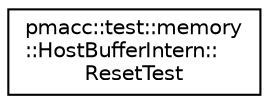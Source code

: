 digraph "Graphical Class Hierarchy"
{
 // LATEX_PDF_SIZE
  edge [fontname="Helvetica",fontsize="10",labelfontname="Helvetica",labelfontsize="10"];
  node [fontname="Helvetica",fontsize="10",shape=record];
  rankdir="LR";
  Node0 [label="pmacc::test::memory\l::HostBufferIntern::\lResetTest",height=0.2,width=0.4,color="black", fillcolor="white", style="filled",URL="$structpmacc_1_1test_1_1memory_1_1_host_buffer_intern_1_1_reset_test.html",tooltip="Checks if the HostBufferIntern is reseted correctly to zero."];
}
